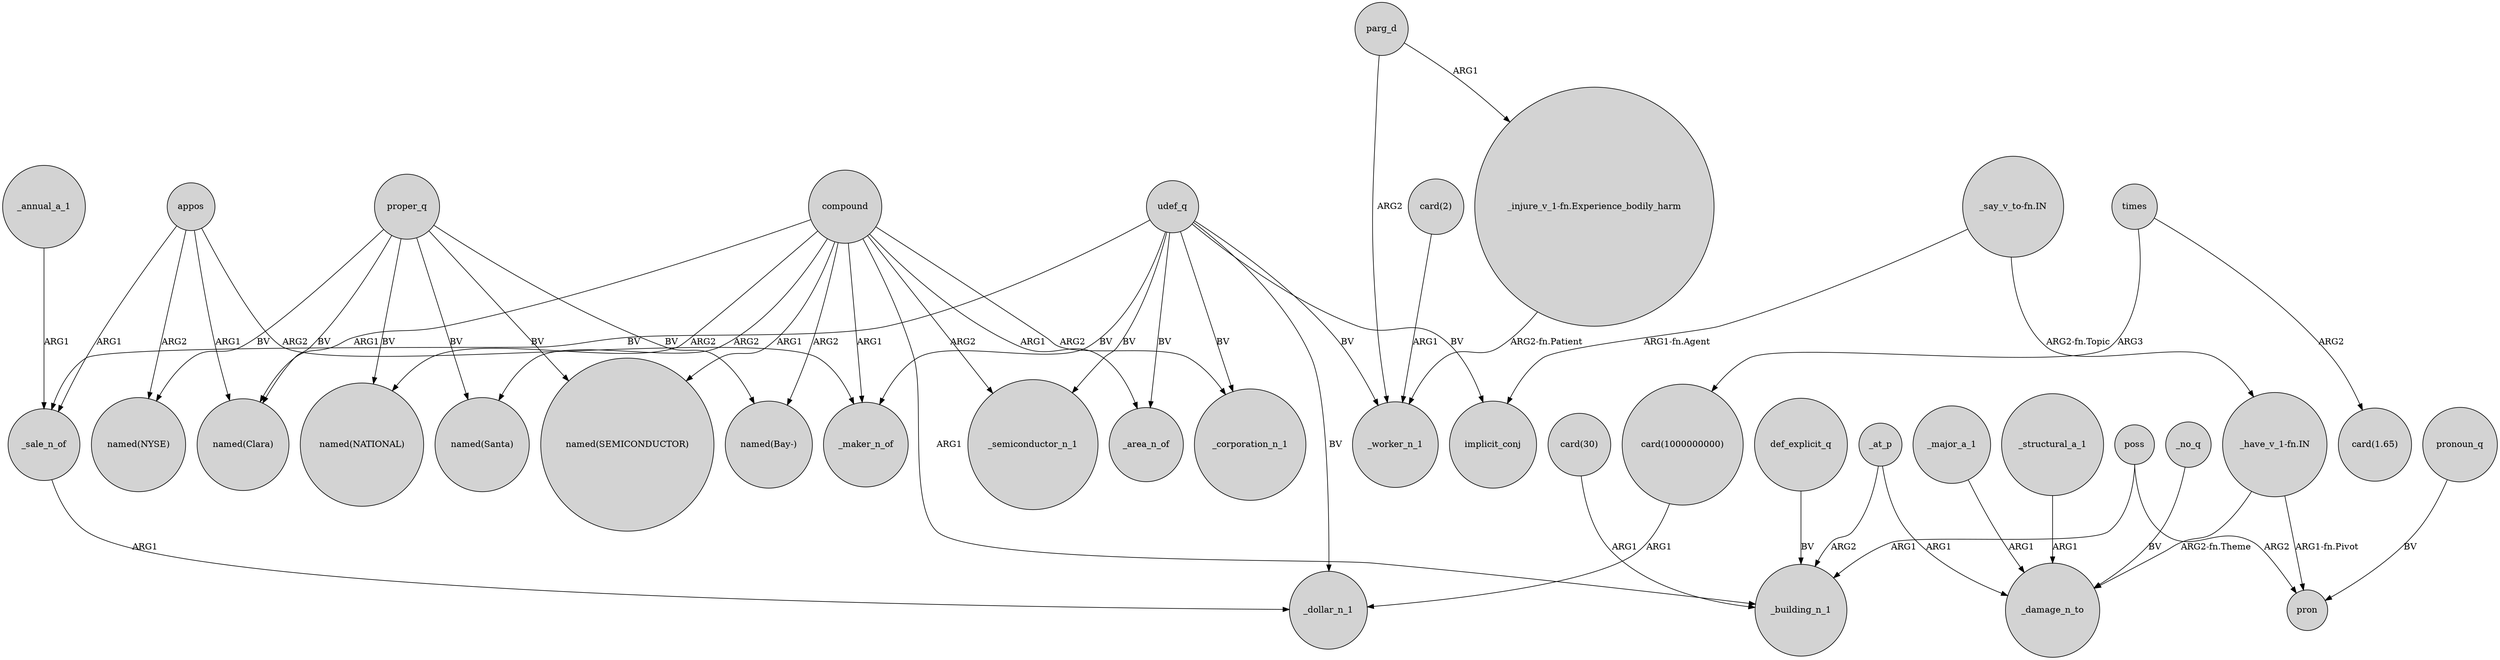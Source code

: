 digraph {
	node [shape=circle style=filled]
	proper_q -> "named(Clara)" [label=BV]
	times -> "card(1.65)" [label=ARG2]
	proper_q -> "named(NATIONAL)" [label=BV]
	poss -> pron [label=ARG2]
	parg_d -> "_injure_v_1-fn.Experience_bodily_harm" [label=ARG1]
	_at_p -> _building_n_1 [label=ARG2]
	poss -> _building_n_1 [label=ARG1]
	udef_q -> _worker_n_1 [label=BV]
	appos -> "named(NYSE)" [label=ARG2]
	compound -> _corporation_n_1 [label=ARG2]
	_major_a_1 -> _damage_n_to [label=ARG1]
	compound -> "named(Santa)" [label=ARG2]
	compound -> _maker_n_of [label=ARG1]
	compound -> "named(NATIONAL)" [label=ARG2]
	proper_q -> "named(SEMICONDUCTOR)" [label=BV]
	udef_q -> implicit_conj [label=BV]
	compound -> "named(SEMICONDUCTOR)" [label=ARG1]
	"_have_v_1-fn.IN" -> pron [label="ARG1-fn.Pivot"]
	compound -> _building_n_1 [label=ARG1]
	proper_q -> "named(Santa)" [label=BV]
	appos -> _maker_n_of [label=ARG2]
	times -> "card(1000000000)" [label=ARG3]
	proper_q -> "named(NYSE)" [label=BV]
	_at_p -> _damage_n_to [label=ARG1]
	_annual_a_1 -> _sale_n_of [label=ARG1]
	udef_q -> _corporation_n_1 [label=BV]
	pronoun_q -> pron [label=BV]
	"_injure_v_1-fn.Experience_bodily_harm" -> _worker_n_1 [label="ARG2-fn.Patient"]
	appos -> "named(Clara)" [label=ARG1]
	compound -> _semiconductor_n_1 [label=ARG2]
	appos -> _sale_n_of [label=ARG1]
	compound -> "named(Bay-)" [label=ARG2]
	udef_q -> _maker_n_of [label=BV]
	"_have_v_1-fn.IN" -> _damage_n_to [label="ARG2-fn.Theme"]
	udef_q -> _semiconductor_n_1 [label=BV]
	proper_q -> "named(Bay-)" [label=BV]
	udef_q -> _sale_n_of [label=BV]
	"_say_v_to-fn.IN" -> "_have_v_1-fn.IN" [label="ARG2-fn.Topic"]
	"_say_v_to-fn.IN" -> implicit_conj [label="ARG1-fn.Agent"]
	"card(2)" -> _worker_n_1 [label=ARG1]
	_structural_a_1 -> _damage_n_to [label=ARG1]
	"card(1000000000)" -> _dollar_n_1 [label=ARG1]
	_no_q -> _damage_n_to [label=BV]
	"card(30)" -> _building_n_1 [label=ARG1]
	udef_q -> _area_n_of [label=BV]
	compound -> _area_n_of [label=ARG1]
	parg_d -> _worker_n_1 [label=ARG2]
	def_explicit_q -> _building_n_1 [label=BV]
	compound -> "named(Clara)" [label=ARG1]
	udef_q -> _dollar_n_1 [label=BV]
	_sale_n_of -> _dollar_n_1 [label=ARG1]
}
